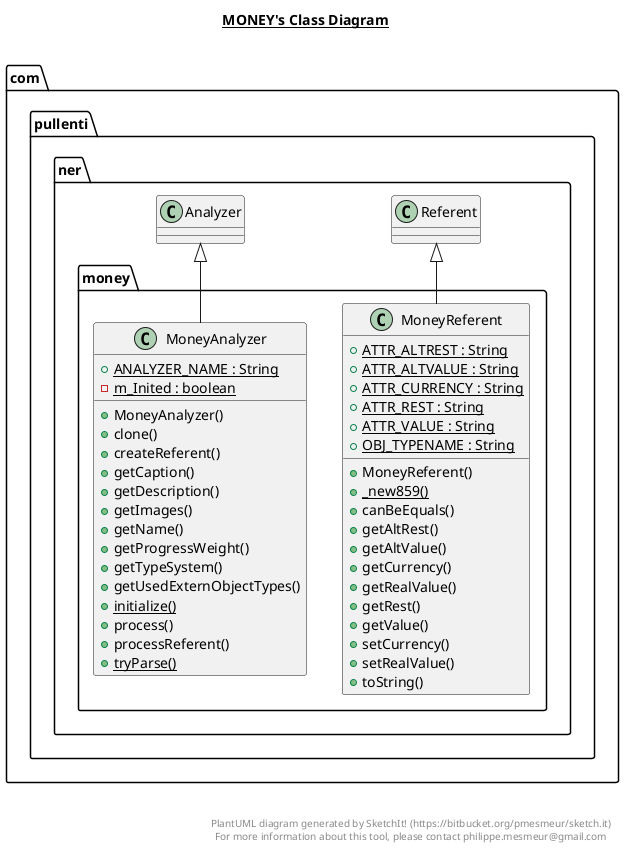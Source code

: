 @startuml

title __MONEY's Class Diagram__\n

  namespace com.pullenti.ner {
    namespace money {
      class com.pullenti.ner.money.MoneyAnalyzer {
          {static} + ANALYZER_NAME : String
          {static} - m_Inited : boolean
          + MoneyAnalyzer()
          + clone()
          + createReferent()
          + getCaption()
          + getDescription()
          + getImages()
          + getName()
          + getProgressWeight()
          + getTypeSystem()
          + getUsedExternObjectTypes()
          {static} + initialize()
          + process()
          + processReferent()
          {static} + tryParse()
      }
    }
  }
  

  namespace com.pullenti.ner {
    namespace money {
      class com.pullenti.ner.money.MoneyReferent {
          {static} + ATTR_ALTREST : String
          {static} + ATTR_ALTVALUE : String
          {static} + ATTR_CURRENCY : String
          {static} + ATTR_REST : String
          {static} + ATTR_VALUE : String
          {static} + OBJ_TYPENAME : String
          + MoneyReferent()
          {static} + _new859()
          + canBeEquals()
          + getAltRest()
          + getAltValue()
          + getCurrency()
          + getRealValue()
          + getRest()
          + getValue()
          + setCurrency()
          + setRealValue()
          + toString()
      }
    }
  }
  

  com.pullenti.ner.money.MoneyAnalyzer -up-|> com.pullenti.ner.Analyzer
  com.pullenti.ner.money.MoneyReferent -up-|> com.pullenti.ner.Referent


right footer


PlantUML diagram generated by SketchIt! (https://bitbucket.org/pmesmeur/sketch.it)
For more information about this tool, please contact philippe.mesmeur@gmail.com
endfooter

@enduml

